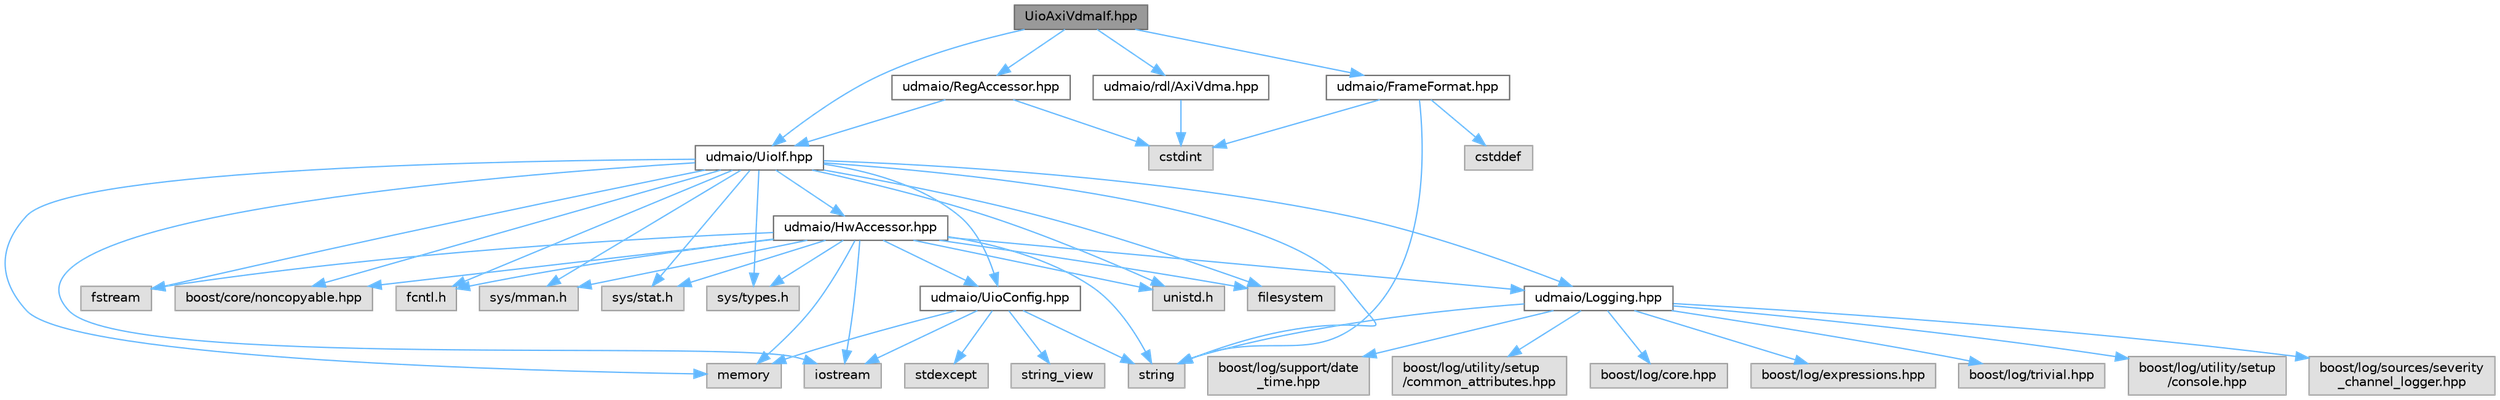 digraph "UioAxiVdmaIf.hpp"
{
 // INTERACTIVE_SVG=YES
 // LATEX_PDF_SIZE
  bgcolor="transparent";
  edge [fontname=Helvetica,fontsize=10,labelfontname=Helvetica,labelfontsize=10];
  node [fontname=Helvetica,fontsize=10,shape=box,height=0.2,width=0.4];
  Node1 [label="UioAxiVdmaIf.hpp",height=0.2,width=0.4,color="gray40", fillcolor="grey60", style="filled", fontcolor="black",tooltip=" "];
  Node1 -> Node2 [color="steelblue1",style="solid"];
  Node2 [label="udmaio/RegAccessor.hpp",height=0.2,width=0.4,color="grey40", fillcolor="white", style="filled",URL="$_reg_accessor_8hpp.html",tooltip=" "];
  Node2 -> Node3 [color="steelblue1",style="solid"];
  Node3 [label="cstdint",height=0.2,width=0.4,color="grey60", fillcolor="#E0E0E0", style="filled",tooltip=" "];
  Node2 -> Node4 [color="steelblue1",style="solid"];
  Node4 [label="udmaio/UioIf.hpp",height=0.2,width=0.4,color="grey40", fillcolor="white", style="filled",URL="$_uio_if_8hpp.html",tooltip=" "];
  Node4 -> Node5 [color="steelblue1",style="solid"];
  Node5 [label="filesystem",height=0.2,width=0.4,color="grey60", fillcolor="#E0E0E0", style="filled",tooltip=" "];
  Node4 -> Node6 [color="steelblue1",style="solid"];
  Node6 [label="fstream",height=0.2,width=0.4,color="grey60", fillcolor="#E0E0E0", style="filled",tooltip=" "];
  Node4 -> Node7 [color="steelblue1",style="solid"];
  Node7 [label="iostream",height=0.2,width=0.4,color="grey60", fillcolor="#E0E0E0", style="filled",tooltip=" "];
  Node4 -> Node8 [color="steelblue1",style="solid"];
  Node8 [label="memory",height=0.2,width=0.4,color="grey60", fillcolor="#E0E0E0", style="filled",tooltip=" "];
  Node4 -> Node9 [color="steelblue1",style="solid"];
  Node9 [label="string",height=0.2,width=0.4,color="grey60", fillcolor="#E0E0E0", style="filled",tooltip=" "];
  Node4 -> Node10 [color="steelblue1",style="solid"];
  Node10 [label="boost/core/noncopyable.hpp",height=0.2,width=0.4,color="grey60", fillcolor="#E0E0E0", style="filled",tooltip=" "];
  Node4 -> Node11 [color="steelblue1",style="solid"];
  Node11 [label="fcntl.h",height=0.2,width=0.4,color="grey60", fillcolor="#E0E0E0", style="filled",tooltip=" "];
  Node4 -> Node12 [color="steelblue1",style="solid"];
  Node12 [label="sys/mman.h",height=0.2,width=0.4,color="grey60", fillcolor="#E0E0E0", style="filled",tooltip=" "];
  Node4 -> Node13 [color="steelblue1",style="solid"];
  Node13 [label="sys/stat.h",height=0.2,width=0.4,color="grey60", fillcolor="#E0E0E0", style="filled",tooltip=" "];
  Node4 -> Node14 [color="steelblue1",style="solid"];
  Node14 [label="sys/types.h",height=0.2,width=0.4,color="grey60", fillcolor="#E0E0E0", style="filled",tooltip=" "];
  Node4 -> Node15 [color="steelblue1",style="solid"];
  Node15 [label="unistd.h",height=0.2,width=0.4,color="grey60", fillcolor="#E0E0E0", style="filled",tooltip=" "];
  Node4 -> Node16 [color="steelblue1",style="solid"];
  Node16 [label="udmaio/HwAccessor.hpp",height=0.2,width=0.4,color="grey40", fillcolor="white", style="filled",URL="$_hw_accessor_8hpp.html",tooltip=" "];
  Node16 -> Node5 [color="steelblue1",style="solid"];
  Node16 -> Node6 [color="steelblue1",style="solid"];
  Node16 -> Node7 [color="steelblue1",style="solid"];
  Node16 -> Node8 [color="steelblue1",style="solid"];
  Node16 -> Node9 [color="steelblue1",style="solid"];
  Node16 -> Node10 [color="steelblue1",style="solid"];
  Node16 -> Node11 [color="steelblue1",style="solid"];
  Node16 -> Node12 [color="steelblue1",style="solid"];
  Node16 -> Node13 [color="steelblue1",style="solid"];
  Node16 -> Node14 [color="steelblue1",style="solid"];
  Node16 -> Node15 [color="steelblue1",style="solid"];
  Node16 -> Node17 [color="steelblue1",style="solid"];
  Node17 [label="udmaio/Logging.hpp",height=0.2,width=0.4,color="grey40", fillcolor="white", style="filled",URL="$_logging_8hpp.html",tooltip=" "];
  Node17 -> Node9 [color="steelblue1",style="solid"];
  Node17 -> Node18 [color="steelblue1",style="solid"];
  Node18 [label="boost/log/core.hpp",height=0.2,width=0.4,color="grey60", fillcolor="#E0E0E0", style="filled",tooltip=" "];
  Node17 -> Node19 [color="steelblue1",style="solid"];
  Node19 [label="boost/log/expressions.hpp",height=0.2,width=0.4,color="grey60", fillcolor="#E0E0E0", style="filled",tooltip=" "];
  Node17 -> Node20 [color="steelblue1",style="solid"];
  Node20 [label="boost/log/trivial.hpp",height=0.2,width=0.4,color="grey60", fillcolor="#E0E0E0", style="filled",tooltip=" "];
  Node17 -> Node21 [color="steelblue1",style="solid"];
  Node21 [label="boost/log/utility/setup\l/console.hpp",height=0.2,width=0.4,color="grey60", fillcolor="#E0E0E0", style="filled",tooltip=" "];
  Node17 -> Node22 [color="steelblue1",style="solid"];
  Node22 [label="boost/log/sources/severity\l_channel_logger.hpp",height=0.2,width=0.4,color="grey60", fillcolor="#E0E0E0", style="filled",tooltip=" "];
  Node17 -> Node23 [color="steelblue1",style="solid"];
  Node23 [label="boost/log/support/date\l_time.hpp",height=0.2,width=0.4,color="grey60", fillcolor="#E0E0E0", style="filled",tooltip=" "];
  Node17 -> Node24 [color="steelblue1",style="solid"];
  Node24 [label="boost/log/utility/setup\l/common_attributes.hpp",height=0.2,width=0.4,color="grey60", fillcolor="#E0E0E0", style="filled",tooltip=" "];
  Node16 -> Node25 [color="steelblue1",style="solid"];
  Node25 [label="udmaio/UioConfig.hpp",height=0.2,width=0.4,color="grey40", fillcolor="white", style="filled",URL="$_uio_config_8hpp.html",tooltip=" "];
  Node25 -> Node7 [color="steelblue1",style="solid"];
  Node25 -> Node8 [color="steelblue1",style="solid"];
  Node25 -> Node26 [color="steelblue1",style="solid"];
  Node26 [label="stdexcept",height=0.2,width=0.4,color="grey60", fillcolor="#E0E0E0", style="filled",tooltip=" "];
  Node25 -> Node9 [color="steelblue1",style="solid"];
  Node25 -> Node27 [color="steelblue1",style="solid"];
  Node27 [label="string_view",height=0.2,width=0.4,color="grey60", fillcolor="#E0E0E0", style="filled",tooltip=" "];
  Node4 -> Node17 [color="steelblue1",style="solid"];
  Node4 -> Node25 [color="steelblue1",style="solid"];
  Node1 -> Node4 [color="steelblue1",style="solid"];
  Node1 -> Node28 [color="steelblue1",style="solid"];
  Node28 [label="udmaio/FrameFormat.hpp",height=0.2,width=0.4,color="grey40", fillcolor="white", style="filled",URL="$_frame_format_8hpp.html",tooltip=" "];
  Node28 -> Node29 [color="steelblue1",style="solid"];
  Node29 [label="cstddef",height=0.2,width=0.4,color="grey60", fillcolor="#E0E0E0", style="filled",tooltip=" "];
  Node28 -> Node3 [color="steelblue1",style="solid"];
  Node28 -> Node9 [color="steelblue1",style="solid"];
  Node1 -> Node30 [color="steelblue1",style="solid"];
  Node30 [label="udmaio/rdl/AxiVdma.hpp",height=0.2,width=0.4,color="grey40", fillcolor="white", style="filled",URL="$_axi_vdma_8hpp.html",tooltip=" "];
  Node30 -> Node3 [color="steelblue1",style="solid"];
}
